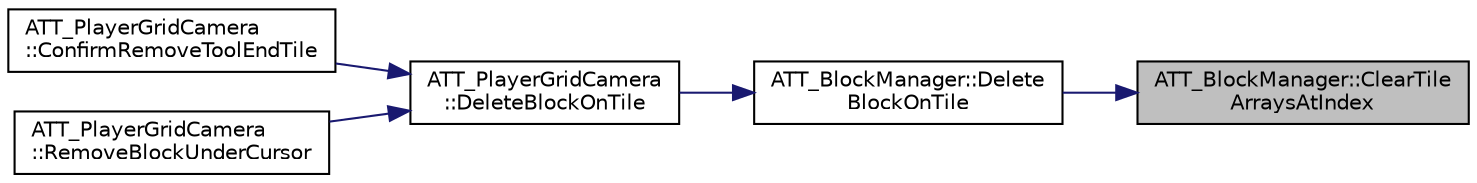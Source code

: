 digraph "ATT_BlockManager::ClearTileArraysAtIndex"
{
 // LATEX_PDF_SIZE
  edge [fontname="Helvetica",fontsize="10",labelfontname="Helvetica",labelfontsize="10"];
  node [fontname="Helvetica",fontsize="10",shape=record];
  rankdir="RL";
  Node3 [label="ATT_BlockManager::ClearTile\lArraysAtIndex",height=0.2,width=0.4,color="black", fillcolor="grey75", style="filled", fontcolor="black",tooltip="Clear any value in tile arrays at the specified index."];
  Node3 -> Node4 [dir="back",color="midnightblue",fontsize="10",style="solid",fontname="Helvetica"];
  Node4 [label="ATT_BlockManager::Delete\lBlockOnTile",height=0.2,width=0.4,color="black", fillcolor="white", style="filled",URL="$class_a_t_t___block_manager.html#a4389a110be093fdec1e1e56e847f93a5",tooltip="Delete block that owns the tile selected & clears all tiles that belonged to that block."];
  Node4 -> Node5 [dir="back",color="midnightblue",fontsize="10",style="solid",fontname="Helvetica"];
  Node5 [label="ATT_PlayerGridCamera\l::DeleteBlockOnTile",height=0.2,width=0.4,color="black", fillcolor="white", style="filled",URL="$class_a_t_t___player_grid_camera.html#a4ee51f1a11796e95ddef813ba85f101e",tooltip="Calls DeleteBlockOnTile in BlockManager to delete the block or clear the zone a TileID."];
  Node5 -> Node6 [dir="back",color="midnightblue",fontsize="10",style="solid",fontname="Helvetica"];
  Node6 [label="ATT_PlayerGridCamera\l::ConfirmRemoveToolEndTile",height=0.2,width=0.4,color="black", fillcolor="white", style="filled",URL="$class_a_t_t___player_grid_camera.html#a26a23b23a58d5bbeab3359dcbd359b3a",tooltip="To be called when StartTile has been confirmed."];
  Node5 -> Node7 [dir="back",color="midnightblue",fontsize="10",style="solid",fontname="Helvetica"];
  Node7 [label="ATT_PlayerGridCamera\l::RemoveBlockUnderCursor",height=0.2,width=0.4,color="black", fillcolor="white", style="filled",URL="$class_a_t_t___player_grid_camera.html#a330aef5a0f8e06fa1d70aa07cdf72c3a",tooltip="Instantly deletes whatever is placed on the currently hovered tile."];
}
